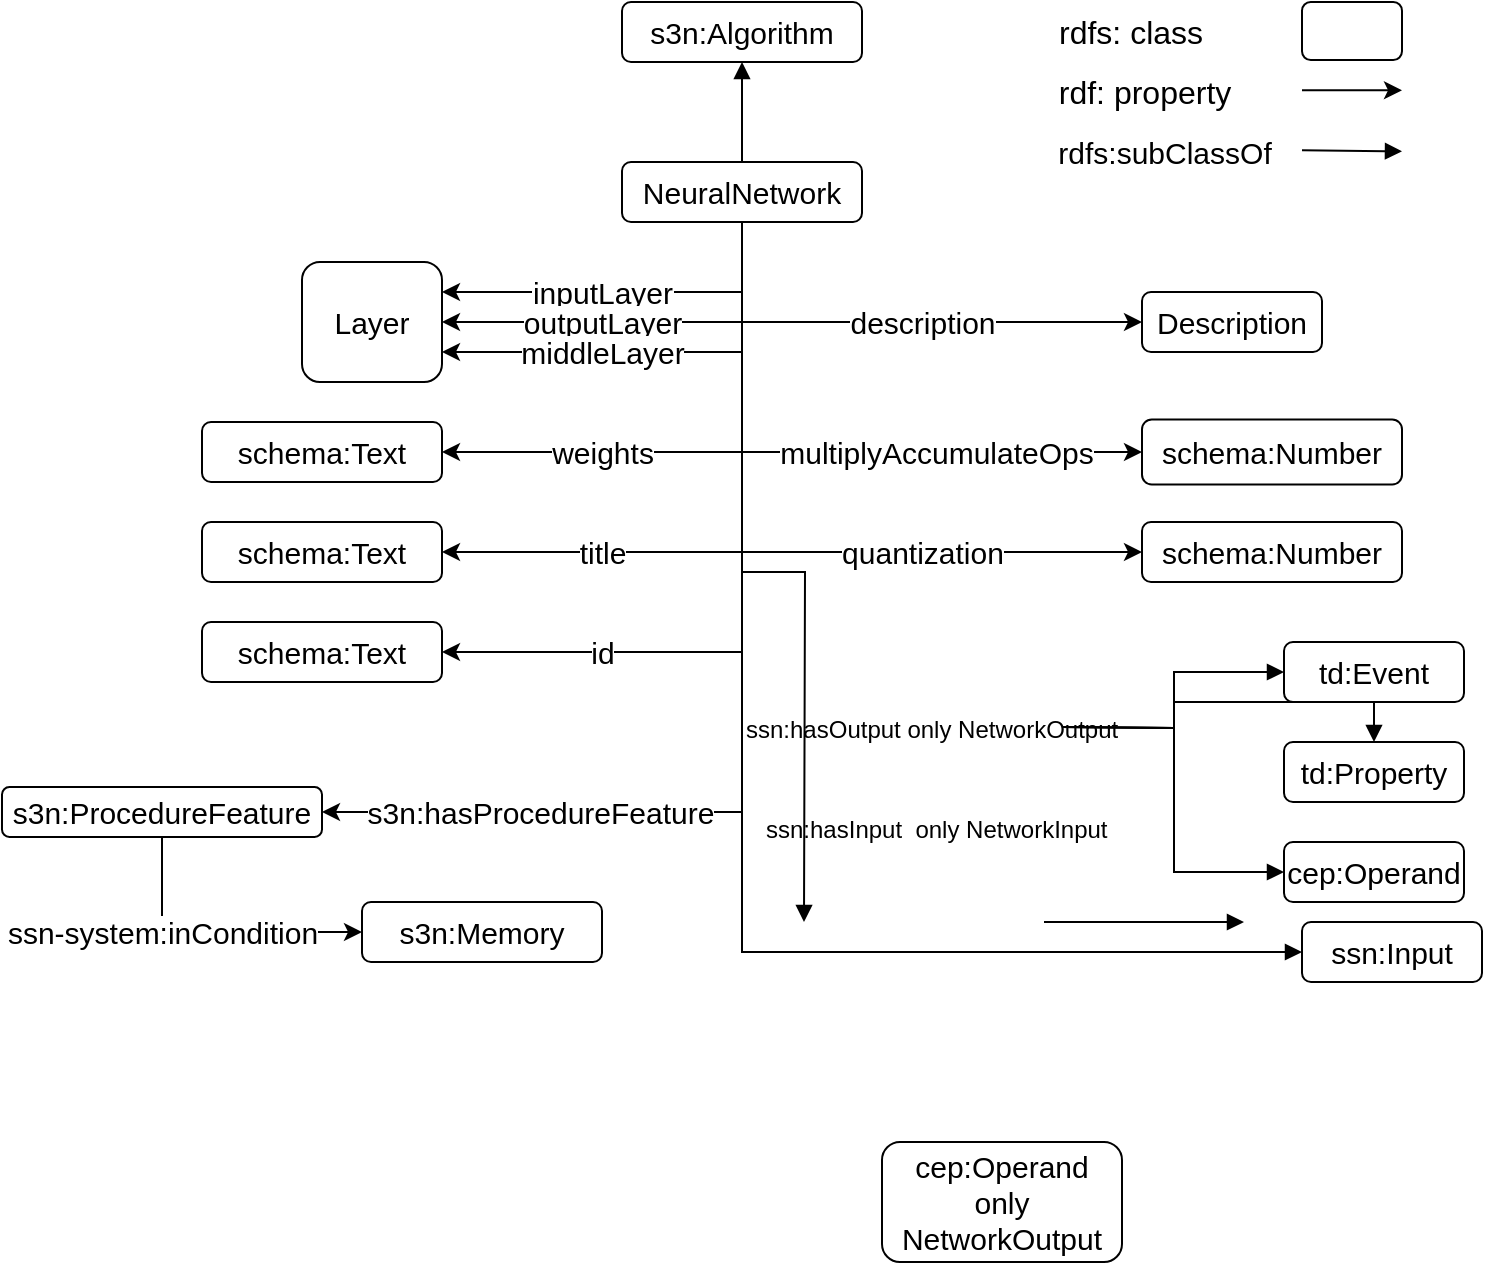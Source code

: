 <mxfile version="14.6.13" type="github">
  <diagram id="LXL1NXqvXz7W8JA6Dsug" name="Page-1">
    <mxGraphModel dx="1234" dy="463" grid="1" gridSize="10" guides="1" tooltips="1" connect="1" arrows="1" fold="1" page="0" pageScale="1" pageWidth="850" pageHeight="1100" math="0" shadow="0">
      <root>
        <mxCell id="0" />
        <mxCell id="1" parent="0" />
        <mxCell id="jss7JCfpPxiry4sK2nVC-1" value="s3n:Algorithm" style="rounded=1;whiteSpace=wrap;html=1;fontSize=15;" parent="1" vertex="1">
          <mxGeometry x="290" y="210" width="120" height="30" as="geometry" />
        </mxCell>
        <mxCell id="jss7JCfpPxiry4sK2nVC-13" value="title" style="edgeStyle=orthogonalEdgeStyle;rounded=0;orthogonalLoop=1;jettySize=auto;html=1;exitX=0.5;exitY=1;exitDx=0;exitDy=0;fontSize=15;" parent="1" source="jss7JCfpPxiry4sK2nVC-2" edge="1">
          <mxGeometry x="0.492" relative="1" as="geometry">
            <mxPoint x="200" y="485" as="targetPoint" />
            <Array as="points">
              <mxPoint x="350" y="485" />
            </Array>
            <mxPoint as="offset" />
          </mxGeometry>
        </mxCell>
        <mxCell id="jss7JCfpPxiry4sK2nVC-15" value="id" style="edgeStyle=orthogonalEdgeStyle;rounded=0;orthogonalLoop=1;jettySize=auto;html=1;exitX=0.5;exitY=1;exitDx=0;exitDy=0;entryX=1;entryY=0.5;entryDx=0;entryDy=0;fontSize=15;" parent="1" source="jss7JCfpPxiry4sK2nVC-2" target="jss7JCfpPxiry4sK2nVC-34" edge="1">
          <mxGeometry x="0.562" relative="1" as="geometry">
            <mxPoint x="350" y="730" as="targetPoint" />
            <mxPoint as="offset" />
          </mxGeometry>
        </mxCell>
        <mxCell id="jss7JCfpPxiry4sK2nVC-16" value="weights" style="edgeStyle=orthogonalEdgeStyle;rounded=0;orthogonalLoop=1;jettySize=auto;html=1;exitX=0.5;exitY=1;exitDx=0;exitDy=0;entryX=1;entryY=0.5;entryDx=0;entryDy=0;fontSize=15;" parent="1" source="jss7JCfpPxiry4sK2nVC-2" target="jss7JCfpPxiry4sK2nVC-3" edge="1">
          <mxGeometry x="0.396" relative="1" as="geometry">
            <mxPoint x="810.0" y="500" as="targetPoint" />
            <mxPoint as="offset" />
          </mxGeometry>
        </mxCell>
        <mxCell id="jss7JCfpPxiry4sK2nVC-20" value="inputLayer" style="edgeStyle=orthogonalEdgeStyle;rounded=0;orthogonalLoop=1;jettySize=auto;html=1;exitX=0.5;exitY=1;exitDx=0;exitDy=0;entryX=1;entryY=0.25;entryDx=0;entryDy=0;fontSize=15;" parent="1" source="jss7JCfpPxiry4sK2nVC-2" target="jss7JCfpPxiry4sK2nVC-19" edge="1">
          <mxGeometry x="0.135" relative="1" as="geometry">
            <mxPoint as="offset" />
          </mxGeometry>
        </mxCell>
        <mxCell id="jss7JCfpPxiry4sK2nVC-23" value="outputLayer" style="edgeStyle=orthogonalEdgeStyle;rounded=0;orthogonalLoop=1;jettySize=auto;html=1;exitX=0.5;exitY=1;exitDx=0;exitDy=0;entryX=1;entryY=0.5;entryDx=0;entryDy=0;fontSize=15;" parent="1" source="jss7JCfpPxiry4sK2nVC-2" target="jss7JCfpPxiry4sK2nVC-19" edge="1">
          <mxGeometry x="0.2" relative="1" as="geometry">
            <mxPoint x="40" y="390" as="targetPoint" />
            <mxPoint as="offset" />
          </mxGeometry>
        </mxCell>
        <mxCell id="jss7JCfpPxiry4sK2nVC-24" value="middleLayer" style="edgeStyle=orthogonalEdgeStyle;rounded=0;orthogonalLoop=1;jettySize=auto;html=1;exitX=0.5;exitY=1;exitDx=0;exitDy=0;entryX=1;entryY=0.75;entryDx=0;entryDy=0;fontSize=15;" parent="1" source="jss7JCfpPxiry4sK2nVC-2" target="jss7JCfpPxiry4sK2nVC-19" edge="1">
          <mxGeometry x="0.256" relative="1" as="geometry">
            <mxPoint as="offset" />
          </mxGeometry>
        </mxCell>
        <mxCell id="jss7JCfpPxiry4sK2nVC-27" value="" style="edgeStyle=orthogonalEdgeStyle;rounded=0;orthogonalLoop=1;jettySize=auto;html=1;exitX=0.5;exitY=1;exitDx=0;exitDy=0;entryX=0;entryY=0.5;entryDx=0;entryDy=0;fontSize=15;endArrow=block;endFill=1;" parent="1" source="jss7JCfpPxiry4sK2nVC-2" edge="1">
          <mxGeometry x="0.6" relative="1" as="geometry">
            <mxPoint as="offset" />
            <mxPoint x="381" y="670" as="targetPoint" />
          </mxGeometry>
        </mxCell>
        <mxCell id="jss7JCfpPxiry4sK2nVC-37" value="description" style="edgeStyle=orthogonalEdgeStyle;rounded=0;orthogonalLoop=1;jettySize=auto;html=1;exitX=0.5;exitY=1;exitDx=0;exitDy=0;entryX=0;entryY=0.5;entryDx=0;entryDy=0;fontSize=15;" parent="1" source="jss7JCfpPxiry4sK2nVC-2" target="jss7JCfpPxiry4sK2nVC-36" edge="1">
          <mxGeometry x="0.12" relative="1" as="geometry">
            <mxPoint as="offset" />
          </mxGeometry>
        </mxCell>
        <mxCell id="jss7JCfpPxiry4sK2nVC-38" value="multiplyAccumulateOps" style="edgeStyle=orthogonalEdgeStyle;rounded=0;orthogonalLoop=1;jettySize=auto;html=1;exitX=0.5;exitY=1;exitDx=0;exitDy=0;entryX=0;entryY=0.5;entryDx=0;entryDy=0;fontSize=15;" parent="1" source="jss7JCfpPxiry4sK2nVC-2" target="jss7JCfpPxiry4sK2nVC-30" edge="1">
          <mxGeometry x="0.346" relative="1" as="geometry">
            <mxPoint as="offset" />
          </mxGeometry>
        </mxCell>
        <mxCell id="jss7JCfpPxiry4sK2nVC-40" value="quantization" style="edgeStyle=orthogonalEdgeStyle;rounded=0;orthogonalLoop=1;jettySize=auto;html=1;exitX=0.5;exitY=1;exitDx=0;exitDy=0;entryX=0;entryY=0.5;entryDx=0;entryDy=0;fontSize=15;" parent="1" source="jss7JCfpPxiry4sK2nVC-2" target="jss7JCfpPxiry4sK2nVC-32" edge="1">
          <mxGeometry x="0.397" relative="1" as="geometry">
            <mxPoint as="offset" />
          </mxGeometry>
        </mxCell>
        <mxCell id="jss7JCfpPxiry4sK2nVC-59" value="s3n:hasProcedureFeature" style="edgeStyle=orthogonalEdgeStyle;rounded=0;orthogonalLoop=1;jettySize=auto;html=1;exitX=0.5;exitY=1;exitDx=0;exitDy=0;fontSize=15;endArrow=classic;endFill=1;entryX=1;entryY=0.5;entryDx=0;entryDy=0;" parent="1" source="jss7JCfpPxiry4sK2nVC-2" target="jss7JCfpPxiry4sK2nVC-58" edge="1">
          <mxGeometry x="0.571" relative="1" as="geometry">
            <mxPoint x="480" y="810" as="targetPoint" />
            <mxPoint as="offset" />
          </mxGeometry>
        </mxCell>
        <mxCell id="jss7JCfpPxiry4sK2nVC-66" style="edgeStyle=orthogonalEdgeStyle;rounded=0;orthogonalLoop=1;jettySize=auto;html=1;exitX=0.5;exitY=0;exitDx=0;exitDy=0;entryX=0.5;entryY=1;entryDx=0;entryDy=0;fontSize=15;endArrow=block;endFill=1;" parent="1" source="jss7JCfpPxiry4sK2nVC-2" target="jss7JCfpPxiry4sK2nVC-1" edge="1">
          <mxGeometry relative="1" as="geometry" />
        </mxCell>
        <mxCell id="jss7JCfpPxiry4sK2nVC-2" value="NeuralNetwork" style="rounded=1;whiteSpace=wrap;html=1;fontSize=15;" parent="1" vertex="1">
          <mxGeometry x="290" y="290" width="120" height="30" as="geometry" />
        </mxCell>
        <mxCell id="jss7JCfpPxiry4sK2nVC-3" value="schema:Text" style="rounded=1;whiteSpace=wrap;html=1;fontSize=15;" parent="1" vertex="1">
          <mxGeometry x="80" y="420" width="120" height="30" as="geometry" />
        </mxCell>
        <mxCell id="jss7JCfpPxiry4sK2nVC-19" value="Layer" style="rounded=1;whiteSpace=wrap;html=1;fontSize=15;" parent="1" vertex="1">
          <mxGeometry x="130" y="340" width="70" height="60" as="geometry" />
        </mxCell>
        <mxCell id="jss7JCfpPxiry4sK2nVC-30" value="schema:Number" style="rounded=1;whiteSpace=wrap;html=1;fontSize=15;" parent="1" vertex="1">
          <mxGeometry x="550" y="418.75" width="130" height="32.5" as="geometry" />
        </mxCell>
        <mxCell id="jss7JCfpPxiry4sK2nVC-32" value="schema:Number" style="rounded=1;whiteSpace=wrap;html=1;fontSize=15;" parent="1" vertex="1">
          <mxGeometry x="550" y="470" width="130" height="30" as="geometry" />
        </mxCell>
        <mxCell id="jss7JCfpPxiry4sK2nVC-33" value="schema:Text" style="rounded=1;whiteSpace=wrap;html=1;fontSize=15;" parent="1" vertex="1">
          <mxGeometry x="80" y="470" width="120" height="30" as="geometry" />
        </mxCell>
        <mxCell id="jss7JCfpPxiry4sK2nVC-34" value="schema:Text" style="rounded=1;whiteSpace=wrap;html=1;fontSize=15;" parent="1" vertex="1">
          <mxGeometry x="80" y="520" width="120" height="30" as="geometry" />
        </mxCell>
        <mxCell id="jss7JCfpPxiry4sK2nVC-36" value="Description" style="rounded=1;whiteSpace=wrap;html=1;fontSize=15;" parent="1" vertex="1">
          <mxGeometry x="550" y="355" width="90" height="30" as="geometry" />
        </mxCell>
        <mxCell id="jss7JCfpPxiry4sK2nVC-39" style="edgeStyle=orthogonalEdgeStyle;rounded=0;orthogonalLoop=1;jettySize=auto;html=1;exitX=0.5;exitY=1;exitDx=0;exitDy=0;fontSize=15;" parent="1" edge="1">
          <mxGeometry relative="1" as="geometry">
            <mxPoint x="646" y="685" as="sourcePoint" />
            <mxPoint x="646" y="685" as="targetPoint" />
          </mxGeometry>
        </mxCell>
        <mxCell id="O1qYqZWK-9wZ80ejL66R-17" style="edgeStyle=orthogonalEdgeStyle;rounded=0;orthogonalLoop=1;jettySize=auto;html=1;exitX=1;exitY=0.5;exitDx=0;exitDy=0;entryX=0;entryY=0.5;entryDx=0;entryDy=0;endArrow=block;endFill=1;" edge="1" parent="1" target="O1qYqZWK-9wZ80ejL66R-10">
          <mxGeometry relative="1" as="geometry">
            <mxPoint x="510.0" y="572.5" as="sourcePoint" />
          </mxGeometry>
        </mxCell>
        <mxCell id="O1qYqZWK-9wZ80ejL66R-18" style="edgeStyle=orthogonalEdgeStyle;rounded=0;orthogonalLoop=1;jettySize=auto;html=1;exitX=1;exitY=0.5;exitDx=0;exitDy=0;endArrow=block;endFill=1;" edge="1" parent="1" target="O1qYqZWK-9wZ80ejL66R-12">
          <mxGeometry relative="1" as="geometry">
            <mxPoint x="510.0" y="572.5" as="sourcePoint" />
          </mxGeometry>
        </mxCell>
        <mxCell id="O1qYqZWK-9wZ80ejL66R-19" style="edgeStyle=orthogonalEdgeStyle;rounded=0;orthogonalLoop=1;jettySize=auto;html=1;exitX=1;exitY=0.5;exitDx=0;exitDy=0;entryX=0;entryY=0.5;entryDx=0;entryDy=0;endArrow=block;endFill=1;" edge="1" parent="1" target="O1qYqZWK-9wZ80ejL66R-2">
          <mxGeometry relative="1" as="geometry">
            <mxPoint x="510.0" y="572.5" as="sourcePoint" />
          </mxGeometry>
        </mxCell>
        <mxCell id="O1qYqZWK-9wZ80ejL66R-20" style="edgeStyle=orthogonalEdgeStyle;rounded=0;orthogonalLoop=1;jettySize=auto;html=1;exitX=0.5;exitY=1;exitDx=0;exitDy=0;entryX=0;entryY=0.5;entryDx=0;entryDy=0;endArrow=block;endFill=1;" edge="1" parent="1" source="jss7JCfpPxiry4sK2nVC-2" target="O1qYqZWK-9wZ80ejL66R-15">
          <mxGeometry relative="1" as="geometry">
            <mxPoint x="510.0" y="572.5" as="sourcePoint" />
          </mxGeometry>
        </mxCell>
        <mxCell id="jss7JCfpPxiry4sK2nVC-50" value="" style="rounded=1;whiteSpace=wrap;html=1;fontSize=16;" parent="1" vertex="1">
          <mxGeometry x="630" y="210" width="50" height="29" as="geometry" />
        </mxCell>
        <mxCell id="jss7JCfpPxiry4sK2nVC-51" value="rdfs: class" style="text;html=1;align=center;verticalAlign=middle;resizable=0;points=[];autosize=1;strokeColor=none;fontSize=16;" parent="1" vertex="1">
          <mxGeometry x="499" y="214.5" width="90" height="20" as="geometry" />
        </mxCell>
        <mxCell id="jss7JCfpPxiry4sK2nVC-52" value="rdf: property" style="text;html=1;align=center;verticalAlign=middle;resizable=0;points=[];autosize=1;strokeColor=none;fontSize=16;" parent="1" vertex="1">
          <mxGeometry x="501" y="244.5" width="100" height="20" as="geometry" />
        </mxCell>
        <mxCell id="jss7JCfpPxiry4sK2nVC-53" value="" style="endArrow=classic;html=1;fontSize=16;" parent="1" edge="1">
          <mxGeometry width="50" height="50" relative="1" as="geometry">
            <mxPoint x="630" y="254.16" as="sourcePoint" />
            <mxPoint x="680" y="254.16" as="targetPoint" />
            <Array as="points">
              <mxPoint x="640" y="254.16" />
            </Array>
          </mxGeometry>
        </mxCell>
        <mxCell id="jss7JCfpPxiry4sK2nVC-55" value="" style="endArrow=block;html=1;fontSize=16;endFill=1;" parent="1" edge="1">
          <mxGeometry width="50" height="50" relative="1" as="geometry">
            <mxPoint x="630" y="284.16" as="sourcePoint" />
            <mxPoint x="680" y="284.66" as="targetPoint" />
          </mxGeometry>
        </mxCell>
        <mxCell id="jss7JCfpPxiry4sK2nVC-63" value="ssn-system:inCondition" style="edgeStyle=orthogonalEdgeStyle;rounded=0;orthogonalLoop=1;jettySize=auto;html=1;exitX=0.5;exitY=1;exitDx=0;exitDy=0;entryX=0;entryY=0.5;entryDx=0;entryDy=0;fontSize=15;endArrow=classic;endFill=1;" parent="1" source="jss7JCfpPxiry4sK2nVC-58" target="jss7JCfpPxiry4sK2nVC-60" edge="1">
          <mxGeometry x="-0.356" relative="1" as="geometry">
            <mxPoint as="offset" />
            <Array as="points">
              <mxPoint x="60" y="675" />
            </Array>
          </mxGeometry>
        </mxCell>
        <mxCell id="jss7JCfpPxiry4sK2nVC-58" value="s3n:ProcedureFeature" style="rounded=1;whiteSpace=wrap;html=1;fontSize=15;" parent="1" vertex="1">
          <mxGeometry x="-20" y="602.5" width="160" height="25" as="geometry" />
        </mxCell>
        <mxCell id="jss7JCfpPxiry4sK2nVC-60" value="s3n:Memory" style="rounded=1;whiteSpace=wrap;html=1;fontSize=15;" parent="1" vertex="1">
          <mxGeometry x="160" y="660" width="120" height="30" as="geometry" />
        </mxCell>
        <mxCell id="jss7JCfpPxiry4sK2nVC-64" value="" style="endArrow=block;html=1;fontSize=16;endFill=1;exitX=1;exitY=0.5;exitDx=0;exitDy=0;entryX=0;entryY=0.5;entryDx=0;entryDy=0;" parent="1" edge="1">
          <mxGeometry width="50" height="50" relative="1" as="geometry">
            <mxPoint x="501" y="670" as="sourcePoint" />
            <mxPoint x="601" y="670" as="targetPoint" />
          </mxGeometry>
        </mxCell>
        <mxCell id="jss7JCfpPxiry4sK2nVC-67" value="rdfs:subClassOf" style="text;html=1;align=center;verticalAlign=middle;resizable=0;points=[];autosize=1;strokeColor=none;fontSize=15;" parent="1" vertex="1">
          <mxGeometry x="501" y="274.5" width="120" height="20" as="geometry" />
        </mxCell>
        <mxCell id="8Bq-f8insB_ovu2qwlRV-4" style="edgeStyle=orthogonalEdgeStyle;rounded=0;orthogonalLoop=1;jettySize=auto;html=1;exitX=0.5;exitY=1;exitDx=0;exitDy=0;" parent="1" edge="1">
          <mxGeometry relative="1" as="geometry">
            <mxPoint x="635.0" y="587.5" as="sourcePoint" />
            <mxPoint x="635.0" y="587.5" as="targetPoint" />
          </mxGeometry>
        </mxCell>
        <mxCell id="O1qYqZWK-9wZ80ejL66R-1" value="cep:Operand only NetworkOutput" style="rounded=1;whiteSpace=wrap;html=1;fontSize=15;" vertex="1" parent="1">
          <mxGeometry x="420" y="780" width="120" height="60" as="geometry" />
        </mxCell>
        <mxCell id="O1qYqZWK-9wZ80ejL66R-2" value="cep:Operand" style="rounded=1;whiteSpace=wrap;html=1;fontSize=15;" vertex="1" parent="1">
          <mxGeometry x="621" y="630" width="90" height="30" as="geometry" />
        </mxCell>
        <mxCell id="O1qYqZWK-9wZ80ejL66R-10" value="td:Event" style="rounded=1;whiteSpace=wrap;html=1;fontSize=15;" vertex="1" parent="1">
          <mxGeometry x="621" y="530" width="90" height="30" as="geometry" />
        </mxCell>
        <mxCell id="O1qYqZWK-9wZ80ejL66R-11" style="edgeStyle=orthogonalEdgeStyle;rounded=0;orthogonalLoop=1;jettySize=auto;html=1;exitX=0.5;exitY=1;exitDx=0;exitDy=0;fontSize=15;" edge="1" parent="1" source="O1qYqZWK-9wZ80ejL66R-10" target="O1qYqZWK-9wZ80ejL66R-10">
          <mxGeometry relative="1" as="geometry" />
        </mxCell>
        <mxCell id="O1qYqZWK-9wZ80ejL66R-12" value="td:Property" style="rounded=1;whiteSpace=wrap;html=1;fontSize=15;" vertex="1" parent="1">
          <mxGeometry x="621" y="580" width="90" height="30" as="geometry" />
        </mxCell>
        <mxCell id="O1qYqZWK-9wZ80ejL66R-15" value="ssn:Input" style="rounded=1;whiteSpace=wrap;html=1;fontSize=15;" vertex="1" parent="1">
          <mxGeometry x="630" y="670" width="90" height="30" as="geometry" />
        </mxCell>
        <mxCell id="O1qYqZWK-9wZ80ejL66R-21" value="ssn:hasOutput only NetworkOutput" style="text;whiteSpace=wrap;html=1;" vertex="1" parent="1">
          <mxGeometry x="350" y="560" width="210" height="30" as="geometry" />
        </mxCell>
        <mxCell id="O1qYqZWK-9wZ80ejL66R-22" value="ssn:hasInput&amp;nbsp; only NetworkInput" style="text;whiteSpace=wrap;html=1;" vertex="1" parent="1">
          <mxGeometry x="360" y="610" width="200" height="30" as="geometry" />
        </mxCell>
      </root>
    </mxGraphModel>
  </diagram>
</mxfile>
